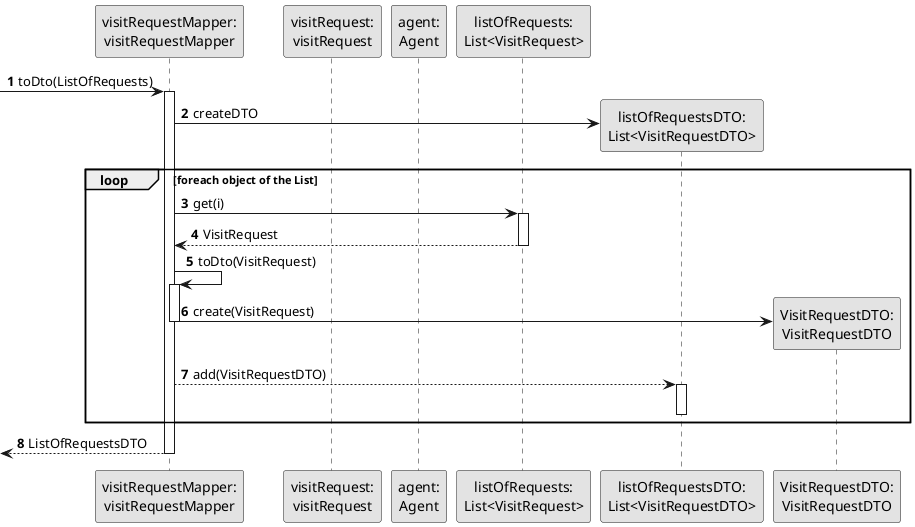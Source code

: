@startuml
skinparam monochrome true
skinparam packageStyle rectangle
skinparam shadowing false

autonumber



participant "visitRequestMapper:\nvisitRequestMapper" as mapper

participant "visitRequest:\nvisitRequest" as visitRequest
participant "agent:\nAgent" as Agent


participant "listOfRequests:\nList<VisitRequest>" as List
participant "listOfRequestsDTO:\nList<VisitRequestDTO>" as ListDTO
participant "VisitRequestDTO:\nVisitRequestDTO" as DTO



       -> mapper:toDto(ListOfRequests)
        activate mapper

            mapper->ListDTO**:createDTO
            loop foreach object of the List
            mapper -> List : get(i)
            activate List
            List --> mapper : VisitRequest
            deactivate List

            mapper -> mapper : toDto(VisitRequest)
            activate mapper
            mapper-> DTO** : create(VisitRequest)
            deactivate
            mapper --> ListDTO : add(VisitRequestDTO)
            activate ListDTO
            deactivate

            end



            <--mapper  : ListOfRequestsDTO
        deactivate











@enduml